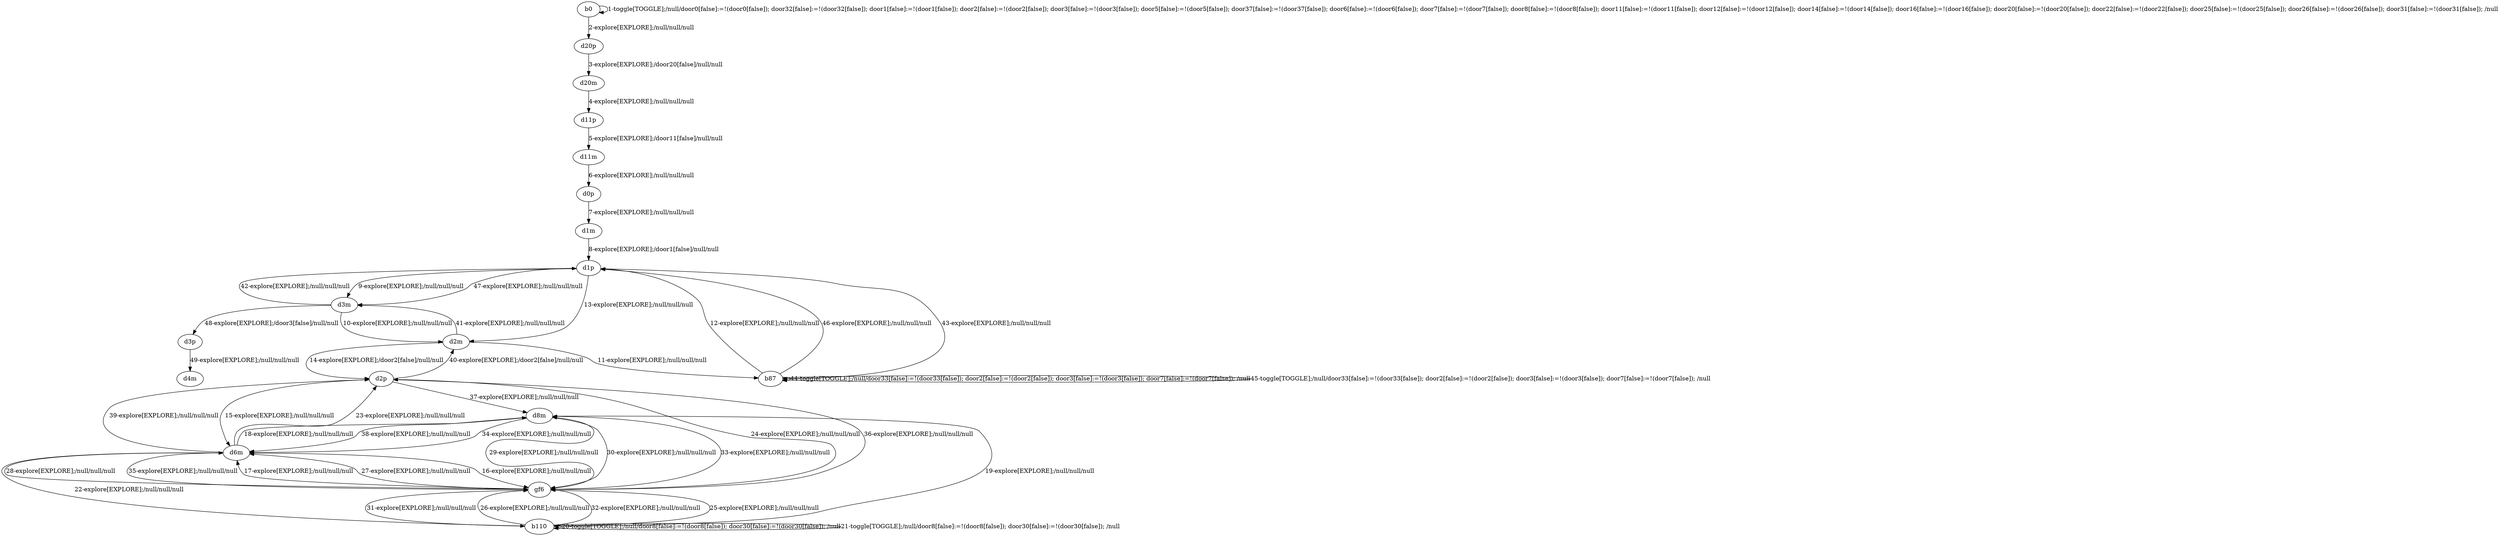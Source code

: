 # Total number of goals covered by this test: 1
# d6m --> d8m

digraph g {
"b0" -> "b0" [label = "1-toggle[TOGGLE];/null/door0[false]:=!(door0[false]); door32[false]:=!(door32[false]); door1[false]:=!(door1[false]); door2[false]:=!(door2[false]); door3[false]:=!(door3[false]); door5[false]:=!(door5[false]); door37[false]:=!(door37[false]); door6[false]:=!(door6[false]); door7[false]:=!(door7[false]); door8[false]:=!(door8[false]); door11[false]:=!(door11[false]); door12[false]:=!(door12[false]); door14[false]:=!(door14[false]); door16[false]:=!(door16[false]); door20[false]:=!(door20[false]); door22[false]:=!(door22[false]); door25[false]:=!(door25[false]); door26[false]:=!(door26[false]); door31[false]:=!(door31[false]); /null"];
"b0" -> "d20p" [label = "2-explore[EXPLORE];/null/null/null"];
"d20p" -> "d20m" [label = "3-explore[EXPLORE];/door20[false]/null/null"];
"d20m" -> "d11p" [label = "4-explore[EXPLORE];/null/null/null"];
"d11p" -> "d11m" [label = "5-explore[EXPLORE];/door11[false]/null/null"];
"d11m" -> "d0p" [label = "6-explore[EXPLORE];/null/null/null"];
"d0p" -> "d1m" [label = "7-explore[EXPLORE];/null/null/null"];
"d1m" -> "d1p" [label = "8-explore[EXPLORE];/door1[false]/null/null"];
"d1p" -> "d3m" [label = "9-explore[EXPLORE];/null/null/null"];
"d3m" -> "d2m" [label = "10-explore[EXPLORE];/null/null/null"];
"d2m" -> "b87" [label = "11-explore[EXPLORE];/null/null/null"];
"b87" -> "d1p" [label = "12-explore[EXPLORE];/null/null/null"];
"d1p" -> "d2m" [label = "13-explore[EXPLORE];/null/null/null"];
"d2m" -> "d2p" [label = "14-explore[EXPLORE];/door2[false]/null/null"];
"d2p" -> "d6m" [label = "15-explore[EXPLORE];/null/null/null"];
"d6m" -> "gf6" [label = "16-explore[EXPLORE];/null/null/null"];
"gf6" -> "d6m" [label = "17-explore[EXPLORE];/null/null/null"];
"d6m" -> "d8m" [label = "18-explore[EXPLORE];/null/null/null"];
"d8m" -> "b110" [label = "19-explore[EXPLORE];/null/null/null"];
"b110" -> "b110" [label = "20-toggle[TOGGLE];/null/door8[false]:=!(door8[false]); door30[false]:=!(door30[false]); /null"];
"b110" -> "b110" [label = "21-toggle[TOGGLE];/null/door8[false]:=!(door8[false]); door30[false]:=!(door30[false]); /null"];
"b110" -> "d6m" [label = "22-explore[EXPLORE];/null/null/null"];
"d6m" -> "d2p" [label = "23-explore[EXPLORE];/null/null/null"];
"d2p" -> "gf6" [label = "24-explore[EXPLORE];/null/null/null"];
"gf6" -> "b110" [label = "25-explore[EXPLORE];/null/null/null"];
"b110" -> "gf6" [label = "26-explore[EXPLORE];/null/null/null"];
"gf6" -> "d6m" [label = "27-explore[EXPLORE];/null/null/null"];
"d6m" -> "gf6" [label = "28-explore[EXPLORE];/null/null/null"];
"gf6" -> "d8m" [label = "29-explore[EXPLORE];/null/null/null"];
"d8m" -> "gf6" [label = "30-explore[EXPLORE];/null/null/null"];
"gf6" -> "b110" [label = "31-explore[EXPLORE];/null/null/null"];
"b110" -> "gf6" [label = "32-explore[EXPLORE];/null/null/null"];
"gf6" -> "d8m" [label = "33-explore[EXPLORE];/null/null/null"];
"d8m" -> "d6m" [label = "34-explore[EXPLORE];/null/null/null"];
"d6m" -> "gf6" [label = "35-explore[EXPLORE];/null/null/null"];
"gf6" -> "d2p" [label = "36-explore[EXPLORE];/null/null/null"];
"d2p" -> "d8m" [label = "37-explore[EXPLORE];/null/null/null"];
"d8m" -> "d6m" [label = "38-explore[EXPLORE];/null/null/null"];
"d6m" -> "d2p" [label = "39-explore[EXPLORE];/null/null/null"];
"d2p" -> "d2m" [label = "40-explore[EXPLORE];/door2[false]/null/null"];
"d2m" -> "d3m" [label = "41-explore[EXPLORE];/null/null/null"];
"d3m" -> "d1p" [label = "42-explore[EXPLORE];/null/null/null"];
"d1p" -> "b87" [label = "43-explore[EXPLORE];/null/null/null"];
"b87" -> "b87" [label = "44-toggle[TOGGLE];/null/door33[false]:=!(door33[false]); door2[false]:=!(door2[false]); door3[false]:=!(door3[false]); door7[false]:=!(door7[false]); /null"];
"b87" -> "b87" [label = "45-toggle[TOGGLE];/null/door33[false]:=!(door33[false]); door2[false]:=!(door2[false]); door3[false]:=!(door3[false]); door7[false]:=!(door7[false]); /null"];
"b87" -> "d1p" [label = "46-explore[EXPLORE];/null/null/null"];
"d1p" -> "d3m" [label = "47-explore[EXPLORE];/null/null/null"];
"d3m" -> "d3p" [label = "48-explore[EXPLORE];/door3[false]/null/null"];
"d3p" -> "d4m" [label = "49-explore[EXPLORE];/null/null/null"];
}